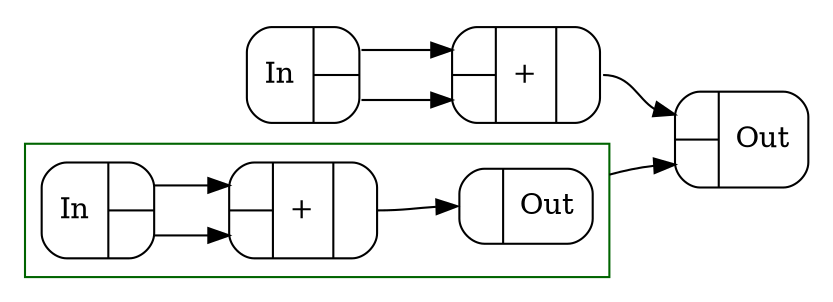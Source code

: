 digraph add_adf {
  margin=0
  compound=true
  rankdir=LR
  node [shape=Mrecord]
  edge [fontsize=8,fontcolor=indigo]
  bgcolor=transparent
  nslimit=20
  subgraph clusterc0 { label=""; color=white; margin=0; c0 [label="{In|{<Out0>|<Out1>}}"] }
  subgraph clusterc1 { label=""; color=white; margin=0; c1 [label="{{<In0>|<In1>}|+|{<Out0>}}"] }
  subgraph cluster_5 {
    margin=8
    fontsize=20
    labeljust=r
    color=DarkGreen
    c3 [label="{{<In0>|<In1>}|+|{<Out0>}}"]
    c2 [label="{In|{<Out0>|<Out1>}}"]
    c4 [label="{{<In0>}|Out}"]
    c2:Out0 -> c3:In0 []
    c2:Out1 -> c3:In1 []
    c3:Out0 -> c4:In0 []
  }
  subgraph clusterc6 { label=""; color=white; margin=0; c6 [label="{{<In0>|<In1>}|Out}"] }
  c0:Out0 -> c1:In0 []
  c0:Out1 -> c1:In1 []
  c1:Out0 -> c6:In0 []
  c4 -> c6:In1 [ltail=cluster_5]
}
